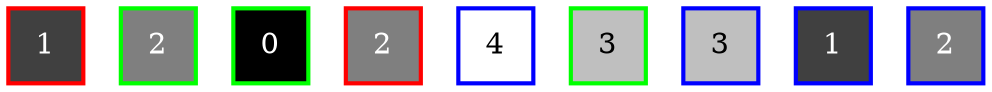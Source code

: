 graph
{
	node [shape=square, style=filled, label="", penwidth=2];

	n00 [pos="0,0!", label="1", color=red, fillcolor=grey25, fontcolor=white];
	n10 [pos="1,0!", label="2", color=green, fillcolor=grey50, fontcolor=white];
	n20 [pos="2,0!", label="0", color=green, fillcolor=grey0, fontcolor=white];
	n01 [pos="0,1!", label="2", color=red, fillcolor=grey50, fontcolor=white];
	n11 [pos="1,1!", label="4", color=blue, fillcolor=grey100, fontcolor=black];
	n21 [pos="2,1!", label="3", color=green, fillcolor=grey75, fontcolor=black];
	n02 [pos="0,2!", label="3", color=blue, fillcolor=grey75, fontcolor=black];
	n12 [pos="1,2!", label="1", color=blue, fillcolor=grey25, fontcolor=white];
	n22 [pos="2,2!", label="2", color=blue, fillcolor=grey50, fontcolor=white];
}
